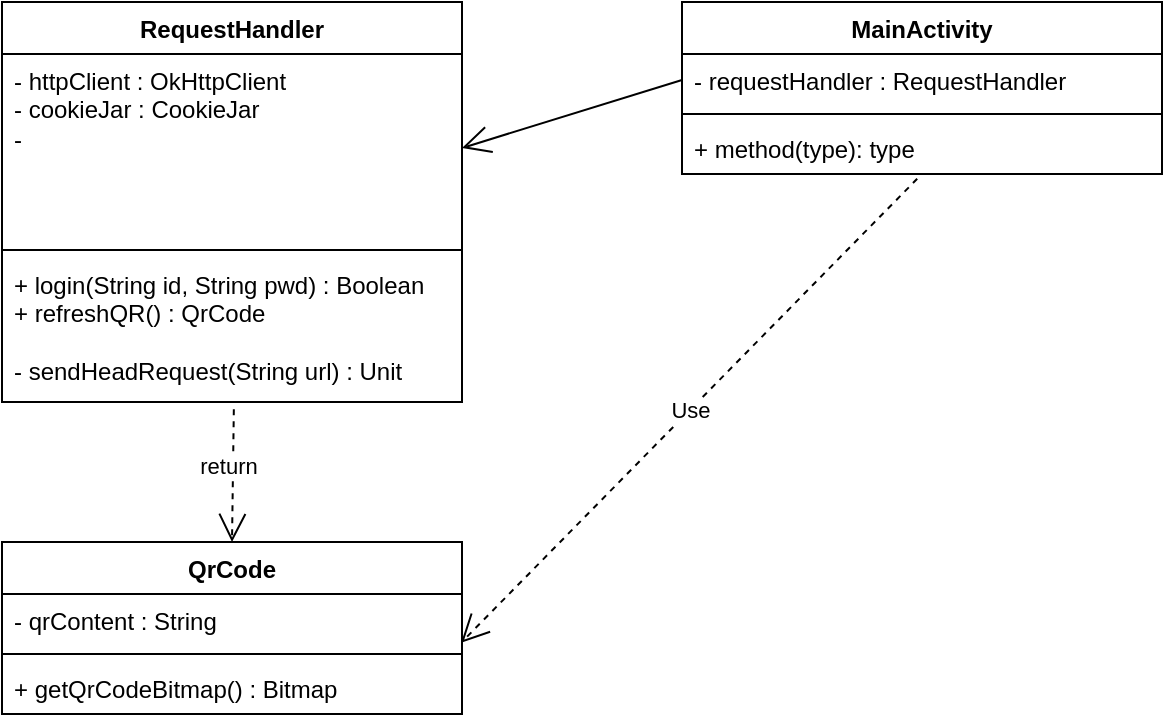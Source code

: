 <mxfile version="25.0.1">
  <diagram name="Page-1" id="zSWUyM_6pcqtHI6tZUOB">
    <mxGraphModel dx="1050" dy="530" grid="1" gridSize="10" guides="1" tooltips="1" connect="1" arrows="1" fold="1" page="1" pageScale="1" pageWidth="850" pageHeight="1100" math="0" shadow="0">
      <root>
        <mxCell id="0" />
        <mxCell id="1" parent="0" />
        <mxCell id="lIV-nUf56fS_fPF-V89W-2" value="RequestHandler" style="swimlane;fontStyle=1;align=center;verticalAlign=top;childLayout=stackLayout;horizontal=1;startSize=26;horizontalStack=0;resizeParent=1;resizeParentMax=0;resizeLast=0;collapsible=1;marginBottom=0;whiteSpace=wrap;html=1;" vertex="1" parent="1">
          <mxGeometry x="110" y="140" width="230" height="200" as="geometry" />
        </mxCell>
        <mxCell id="lIV-nUf56fS_fPF-V89W-3" value="&lt;div&gt;- httpClient : OkHttpClient&lt;/div&gt;- cookieJar : CookieJar&lt;div&gt;-&amp;nbsp;&lt;/div&gt;" style="text;strokeColor=none;fillColor=none;align=left;verticalAlign=top;spacingLeft=4;spacingRight=4;overflow=hidden;rotatable=0;points=[[0,0.5],[1,0.5]];portConstraint=eastwest;whiteSpace=wrap;html=1;" vertex="1" parent="lIV-nUf56fS_fPF-V89W-2">
          <mxGeometry y="26" width="230" height="94" as="geometry" />
        </mxCell>
        <mxCell id="lIV-nUf56fS_fPF-V89W-4" value="" style="line;strokeWidth=1;fillColor=none;align=left;verticalAlign=middle;spacingTop=-1;spacingLeft=3;spacingRight=3;rotatable=0;labelPosition=right;points=[];portConstraint=eastwest;strokeColor=inherit;" vertex="1" parent="lIV-nUf56fS_fPF-V89W-2">
          <mxGeometry y="120" width="230" height="8" as="geometry" />
        </mxCell>
        <mxCell id="lIV-nUf56fS_fPF-V89W-5" value="+ login(String id, String pwd) : Boolean&lt;div&gt;+ refreshQR() : QrCode&lt;/div&gt;&lt;div&gt;&lt;br&gt;&lt;/div&gt;&lt;div&gt;- sendHeadRequest(String url) : Unit&lt;/div&gt;" style="text;strokeColor=none;fillColor=none;align=left;verticalAlign=top;spacingLeft=4;spacingRight=4;overflow=hidden;rotatable=0;points=[[0,0.5],[1,0.5]];portConstraint=eastwest;whiteSpace=wrap;html=1;" vertex="1" parent="lIV-nUf56fS_fPF-V89W-2">
          <mxGeometry y="128" width="230" height="72" as="geometry" />
        </mxCell>
        <mxCell id="lIV-nUf56fS_fPF-V89W-6" value="MainActivity" style="swimlane;fontStyle=1;align=center;verticalAlign=top;childLayout=stackLayout;horizontal=1;startSize=26;horizontalStack=0;resizeParent=1;resizeParentMax=0;resizeLast=0;collapsible=1;marginBottom=0;whiteSpace=wrap;html=1;" vertex="1" parent="1">
          <mxGeometry x="450" y="140" width="240" height="86" as="geometry" />
        </mxCell>
        <mxCell id="lIV-nUf56fS_fPF-V89W-7" value="- requestHandler : RequestHandler" style="text;strokeColor=none;fillColor=none;align=left;verticalAlign=top;spacingLeft=4;spacingRight=4;overflow=hidden;rotatable=0;points=[[0,0.5],[1,0.5]];portConstraint=eastwest;whiteSpace=wrap;html=1;" vertex="1" parent="lIV-nUf56fS_fPF-V89W-6">
          <mxGeometry y="26" width="240" height="26" as="geometry" />
        </mxCell>
        <mxCell id="lIV-nUf56fS_fPF-V89W-8" value="" style="line;strokeWidth=1;fillColor=none;align=left;verticalAlign=middle;spacingTop=-1;spacingLeft=3;spacingRight=3;rotatable=0;labelPosition=right;points=[];portConstraint=eastwest;strokeColor=inherit;" vertex="1" parent="lIV-nUf56fS_fPF-V89W-6">
          <mxGeometry y="52" width="240" height="8" as="geometry" />
        </mxCell>
        <mxCell id="lIV-nUf56fS_fPF-V89W-9" value="+ method(type): type" style="text;strokeColor=none;fillColor=none;align=left;verticalAlign=top;spacingLeft=4;spacingRight=4;overflow=hidden;rotatable=0;points=[[0,0.5],[1,0.5]];portConstraint=eastwest;whiteSpace=wrap;html=1;" vertex="1" parent="lIV-nUf56fS_fPF-V89W-6">
          <mxGeometry y="60" width="240" height="26" as="geometry" />
        </mxCell>
        <mxCell id="lIV-nUf56fS_fPF-V89W-11" value="QrCode" style="swimlane;fontStyle=1;align=center;verticalAlign=top;childLayout=stackLayout;horizontal=1;startSize=26;horizontalStack=0;resizeParent=1;resizeParentMax=0;resizeLast=0;collapsible=1;marginBottom=0;whiteSpace=wrap;html=1;" vertex="1" parent="1">
          <mxGeometry x="110" y="410" width="230" height="86" as="geometry" />
        </mxCell>
        <mxCell id="lIV-nUf56fS_fPF-V89W-12" value="- qrContent : String" style="text;strokeColor=none;fillColor=none;align=left;verticalAlign=top;spacingLeft=4;spacingRight=4;overflow=hidden;rotatable=0;points=[[0,0.5],[1,0.5]];portConstraint=eastwest;whiteSpace=wrap;html=1;" vertex="1" parent="lIV-nUf56fS_fPF-V89W-11">
          <mxGeometry y="26" width="230" height="26" as="geometry" />
        </mxCell>
        <mxCell id="lIV-nUf56fS_fPF-V89W-13" value="" style="line;strokeWidth=1;fillColor=none;align=left;verticalAlign=middle;spacingTop=-1;spacingLeft=3;spacingRight=3;rotatable=0;labelPosition=right;points=[];portConstraint=eastwest;strokeColor=inherit;" vertex="1" parent="lIV-nUf56fS_fPF-V89W-11">
          <mxGeometry y="52" width="230" height="8" as="geometry" />
        </mxCell>
        <mxCell id="lIV-nUf56fS_fPF-V89W-14" value="+ getQrCodeBitmap() : Bitmap" style="text;strokeColor=none;fillColor=none;align=left;verticalAlign=top;spacingLeft=4;spacingRight=4;overflow=hidden;rotatable=0;points=[[0,0.5],[1,0.5]];portConstraint=eastwest;whiteSpace=wrap;html=1;" vertex="1" parent="lIV-nUf56fS_fPF-V89W-11">
          <mxGeometry y="60" width="230" height="26" as="geometry" />
        </mxCell>
        <mxCell id="lIV-nUf56fS_fPF-V89W-15" value="return" style="endArrow=open;endSize=12;dashed=1;html=1;rounded=0;exitX=0.504;exitY=1.05;exitDx=0;exitDy=0;exitPerimeter=0;entryX=0.5;entryY=0;entryDx=0;entryDy=0;" edge="1" parent="1" source="lIV-nUf56fS_fPF-V89W-5" target="lIV-nUf56fS_fPF-V89W-11">
          <mxGeometry x="-0.141" y="-3" width="160" relative="1" as="geometry">
            <mxPoint x="340" y="380" as="sourcePoint" />
            <mxPoint x="500" y="380" as="targetPoint" />
            <mxPoint as="offset" />
          </mxGeometry>
        </mxCell>
        <mxCell id="lIV-nUf56fS_fPF-V89W-16" value="" style="endArrow=open;endFill=1;endSize=12;html=1;rounded=0;exitX=0;exitY=0.5;exitDx=0;exitDy=0;entryX=1;entryY=0.5;entryDx=0;entryDy=0;" edge="1" parent="1" source="lIV-nUf56fS_fPF-V89W-7" target="lIV-nUf56fS_fPF-V89W-3">
          <mxGeometry width="160" relative="1" as="geometry">
            <mxPoint x="340" y="280" as="sourcePoint" />
            <mxPoint x="500" y="280" as="targetPoint" />
          </mxGeometry>
        </mxCell>
        <mxCell id="lIV-nUf56fS_fPF-V89W-17" value="Use" style="endArrow=open;endSize=12;dashed=1;html=1;rounded=0;entryX=0.998;entryY=0.938;entryDx=0;entryDy=0;entryPerimeter=0;exitX=0.49;exitY=1.092;exitDx=0;exitDy=0;exitPerimeter=0;" edge="1" parent="1" source="lIV-nUf56fS_fPF-V89W-9" target="lIV-nUf56fS_fPF-V89W-12">
          <mxGeometry width="160" relative="1" as="geometry">
            <mxPoint x="390" y="500.61" as="sourcePoint" />
            <mxPoint x="626.48" y="280.002" as="targetPoint" />
          </mxGeometry>
        </mxCell>
      </root>
    </mxGraphModel>
  </diagram>
</mxfile>
